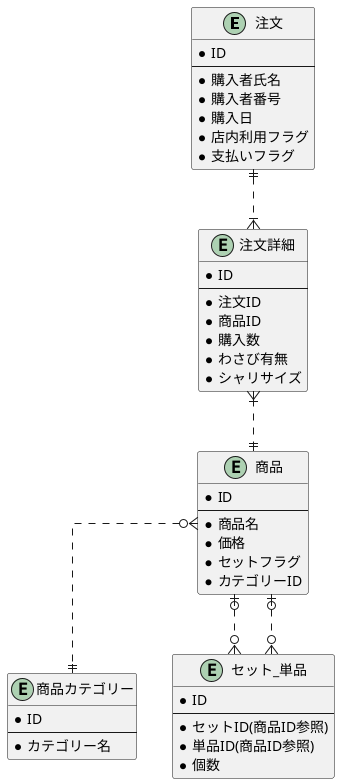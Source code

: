 @startuml

' hide the spot
' hide circle

' avoid problems with angled crows feet
skinparam linetype ortho

entity "注文" {
    *ID
    --
    *購入者氏名
    *購入者番号
    *購入日
    *店内利用フラグ
    *支払いフラグ
}

entity "注文詳細" {
    *ID
    --
    *注文ID
    *商品ID
    *購入数
    *わさび有無
    *シャリサイズ
}

entity "商品" {
    *ID
    --
    *商品名
    *価格
    *セットフラグ
    *カテゴリーID
}

entity "商品カテゴリー" {
    *ID
    --
    *カテゴリー名
}

entity "セット_単品" {
    *ID
    --
    *セットID(商品ID参照)
    *単品ID(商品ID参照)
    *個数
}

注文 ||..|{ 注文詳細
注文詳細 }|..|| 商品
商品 }o..|| 商品カテゴリー
商品 |o..o{ セット_単品
商品 |o..o{ セット_単品

@enduml